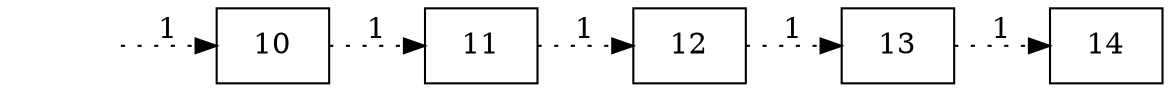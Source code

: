 digraph G {
    rankdir = LR;
    node [shape=rect, label=""];

    C0 [shape="none"];
    C1[label="10"];
    C2[label="11"];
    C3[label="12"];
    C4[label="13"];
    C5[label="14"];
    edge [weight=1000, style="dotted", label="1"];
    C0 -> C1 -> C2 -> C3 -> C4 -> C5;
}
